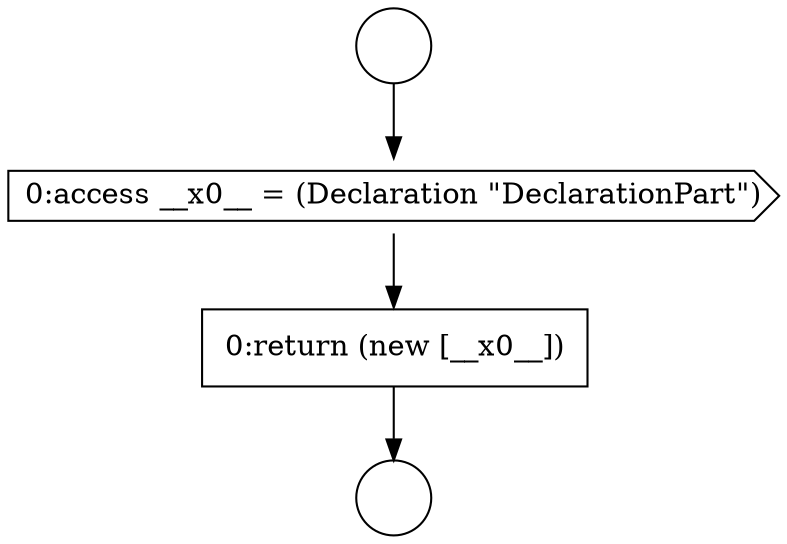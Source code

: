 digraph {
  node9901 [shape=circle label=" " color="black" fillcolor="white" style=filled]
  node9903 [shape=cds, label=<<font color="black">0:access __x0__ = (Declaration &quot;DeclarationPart&quot;)</font>> color="black" fillcolor="white" style=filled]
  node9904 [shape=none, margin=0, label=<<font color="black">
    <table border="0" cellborder="1" cellspacing="0" cellpadding="10">
      <tr><td align="left">0:return (new [__x0__])</td></tr>
    </table>
  </font>> color="black" fillcolor="white" style=filled]
  node9902 [shape=circle label=" " color="black" fillcolor="white" style=filled]
  node9901 -> node9903 [ color="black"]
  node9903 -> node9904 [ color="black"]
  node9904 -> node9902 [ color="black"]
}
